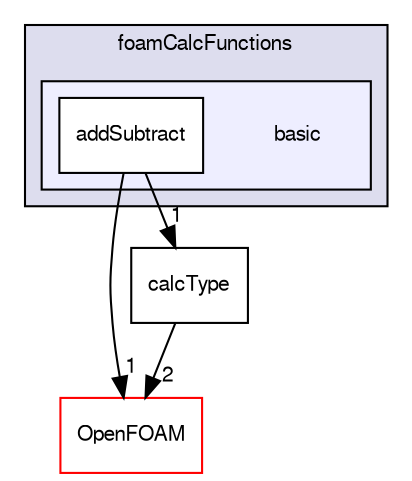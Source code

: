 digraph "src/postProcessing/foamCalcFunctions/basic" {
  bgcolor=transparent;
  compound=true
  node [ fontsize="10", fontname="FreeSans"];
  edge [ labelfontsize="10", labelfontname="FreeSans"];
  subgraph clusterdir_e8edcdfe104a2a1ceea328e2145ca73e {
    graph [ bgcolor="#ddddee", pencolor="black", label="foamCalcFunctions" fontname="FreeSans", fontsize="10", URL="dir_e8edcdfe104a2a1ceea328e2145ca73e.html"]
  subgraph clusterdir_40fb29a5b730146f4701645e0474228a {
    graph [ bgcolor="#eeeeff", pencolor="black", label="" URL="dir_40fb29a5b730146f4701645e0474228a.html"];
    dir_40fb29a5b730146f4701645e0474228a [shape=plaintext label="basic"];
    dir_6103f014c36983fcdb43b5ede4127f6a [shape=box label="addSubtract" color="black" fillcolor="white" style="filled" URL="dir_6103f014c36983fcdb43b5ede4127f6a.html"];
  }
  }
  dir_c5473ff19b20e6ec4dfe5c310b3778a8 [shape=box label="OpenFOAM" color="red" URL="dir_c5473ff19b20e6ec4dfe5c310b3778a8.html"];
  dir_8cc17f8dfc78ec3c29315950341ce9ca [shape=box label="calcType" URL="dir_8cc17f8dfc78ec3c29315950341ce9ca.html"];
  dir_6103f014c36983fcdb43b5ede4127f6a->dir_c5473ff19b20e6ec4dfe5c310b3778a8 [headlabel="1", labeldistance=1.5 headhref="dir_002282_001732.html"];
  dir_6103f014c36983fcdb43b5ede4127f6a->dir_8cc17f8dfc78ec3c29315950341ce9ca [headlabel="1", labeldistance=1.5 headhref="dir_002282_002283.html"];
  dir_8cc17f8dfc78ec3c29315950341ce9ca->dir_c5473ff19b20e6ec4dfe5c310b3778a8 [headlabel="2", labeldistance=1.5 headhref="dir_002283_001732.html"];
}
